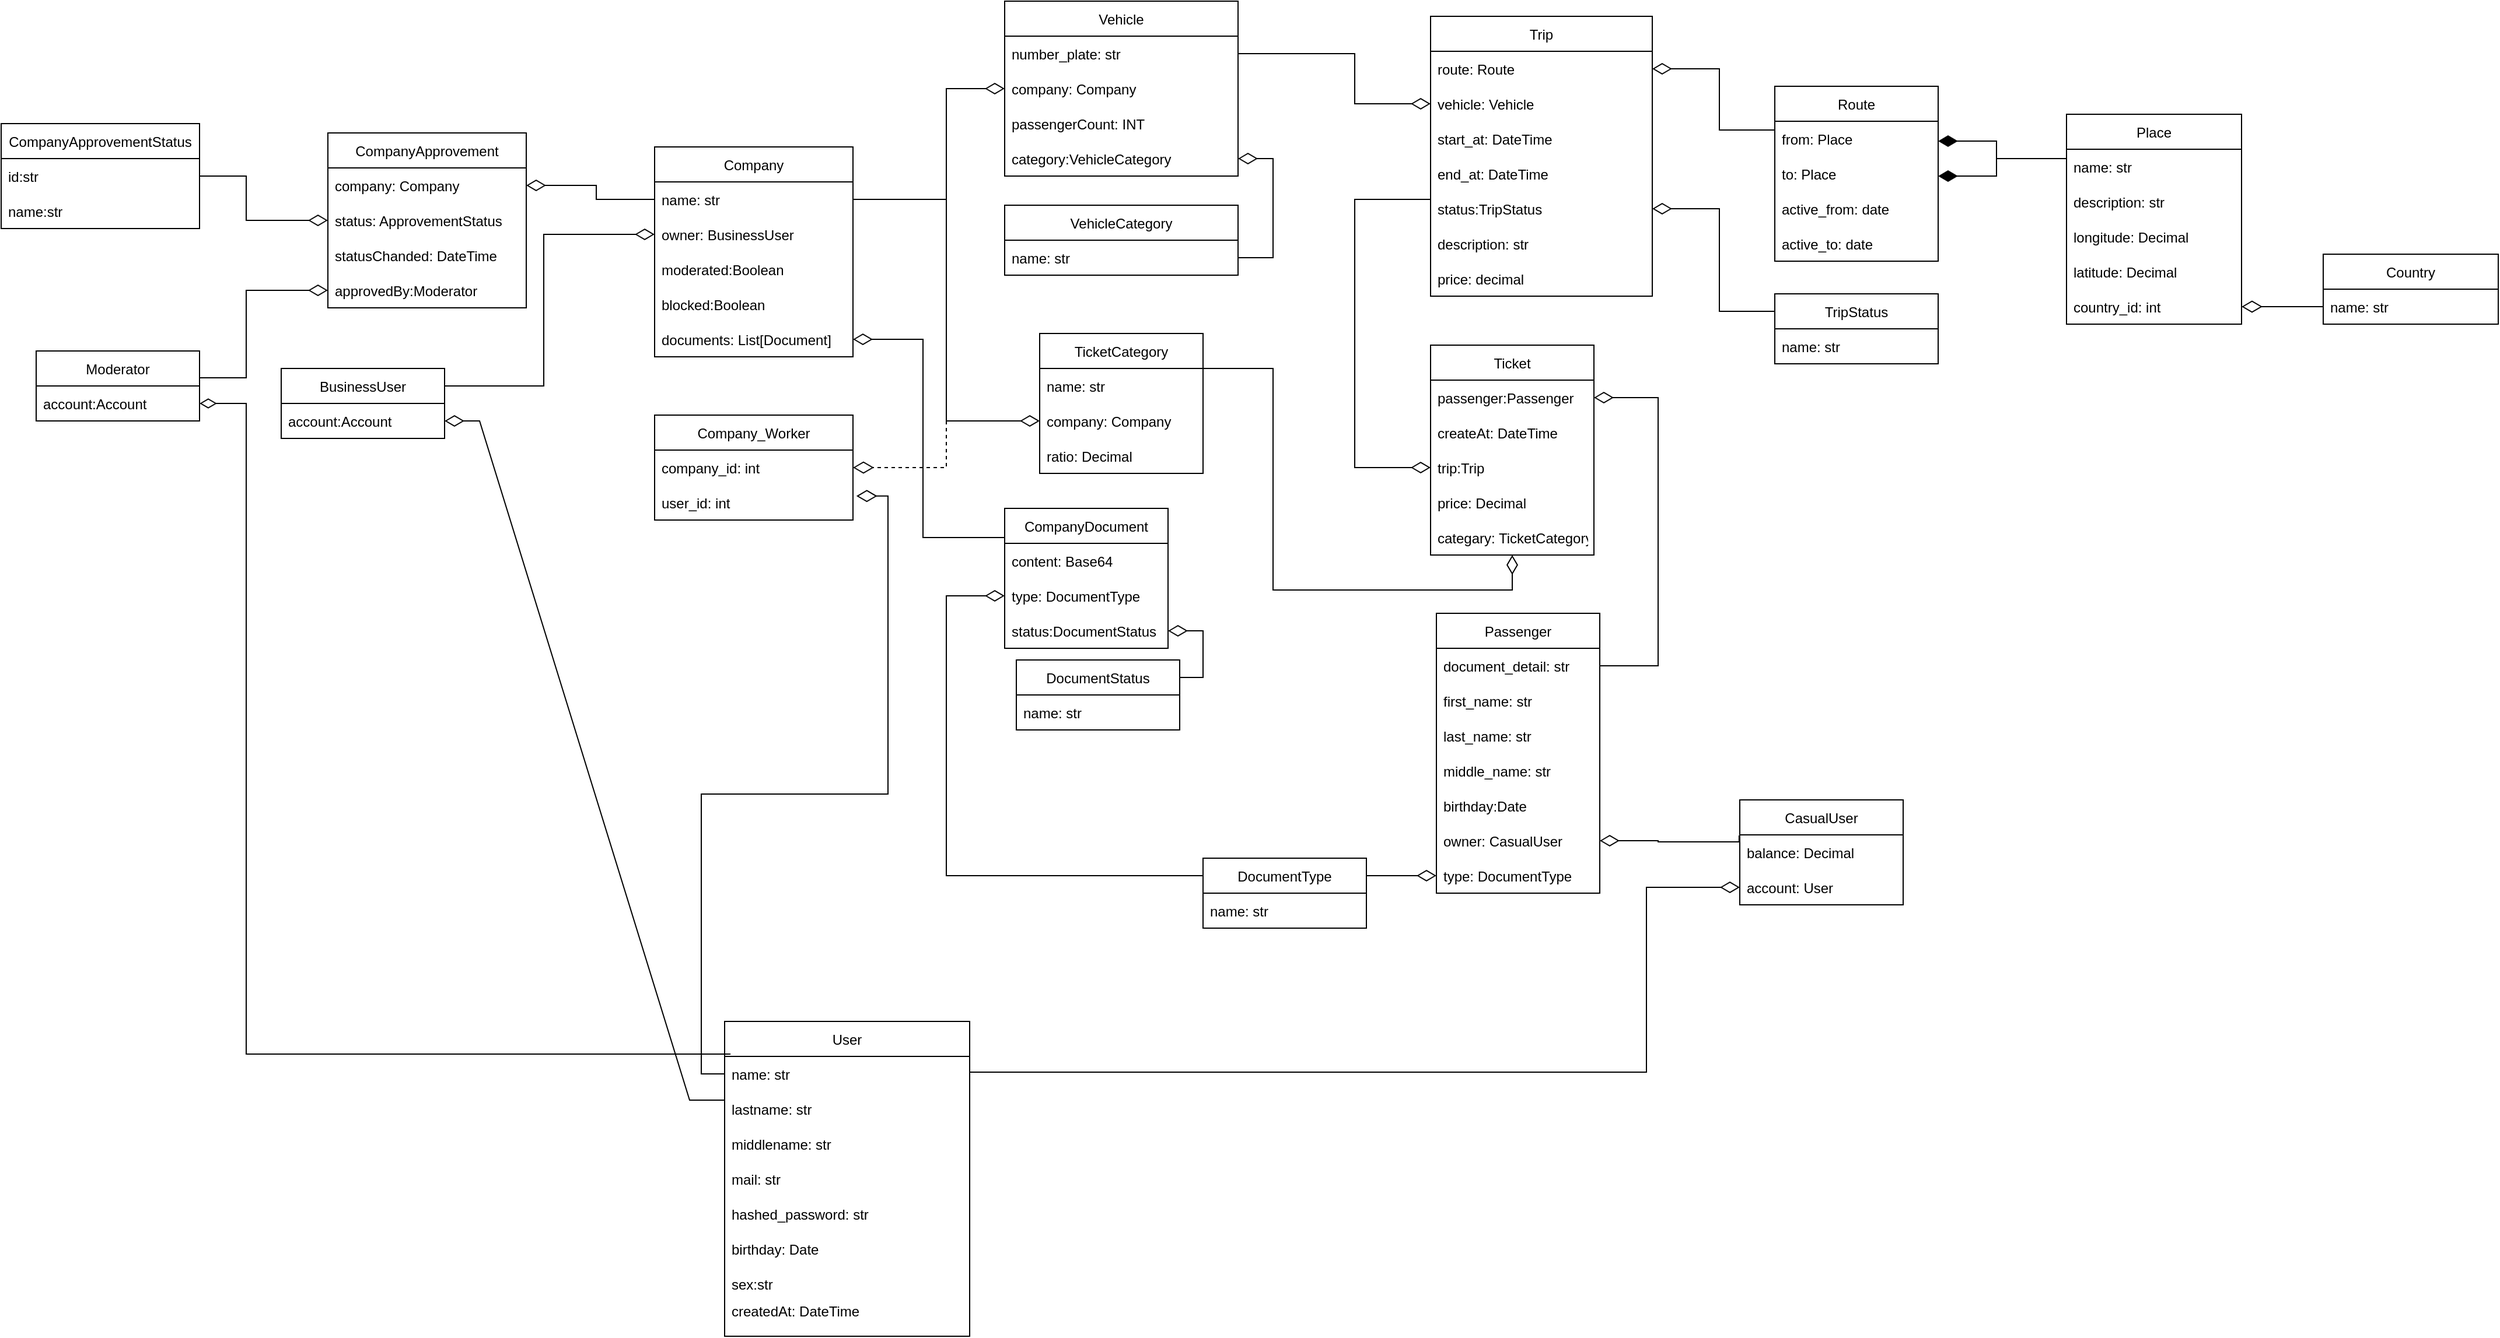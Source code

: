 <mxfile version="17.1.3" type="github">
  <diagram id="ArGW7IDya43heI2d5whR" name="Page-1">
    <mxGraphModel dx="2174" dy="723" grid="1" gridSize="10" guides="1" tooltips="1" connect="1" arrows="1" fold="1" page="1" pageScale="1" pageWidth="850" pageHeight="1100" math="0" shadow="0">
      <root>
        <mxCell id="0" />
        <mxCell id="1" parent="0" />
        <mxCell id="jDXTL4kX9GD-vCOHamEt-2" value="BusinessUser" style="swimlane;fontStyle=0;childLayout=stackLayout;horizontal=1;startSize=30;horizontalStack=0;resizeParent=1;resizeParentMax=0;resizeLast=0;collapsible=1;marginBottom=0;" parent="1" vertex="1">
          <mxGeometry x="-210" y="370" width="140" height="60" as="geometry" />
        </mxCell>
        <mxCell id="jDXTL4kX9GD-vCOHamEt-3" value="account:Account" style="text;strokeColor=none;fillColor=none;align=left;verticalAlign=middle;spacingLeft=4;spacingRight=4;overflow=hidden;points=[[0,0.5],[1,0.5]];portConstraint=eastwest;rotatable=0;" parent="jDXTL4kX9GD-vCOHamEt-2" vertex="1">
          <mxGeometry y="30" width="140" height="30" as="geometry" />
        </mxCell>
        <mxCell id="jDXTL4kX9GD-vCOHamEt-6" value="Vehicle" style="swimlane;fontStyle=0;childLayout=stackLayout;horizontal=1;startSize=30;horizontalStack=0;resizeParent=1;resizeParentMax=0;resizeLast=0;collapsible=1;marginBottom=0;" parent="1" vertex="1">
          <mxGeometry x="410" y="55" width="200" height="150" as="geometry" />
        </mxCell>
        <mxCell id="jDXTL4kX9GD-vCOHamEt-7" value="number_plate: str" style="text;strokeColor=none;fillColor=none;align=left;verticalAlign=middle;spacingLeft=4;spacingRight=4;overflow=hidden;points=[[0,0.5],[1,0.5]];portConstraint=eastwest;rotatable=0;" parent="jDXTL4kX9GD-vCOHamEt-6" vertex="1">
          <mxGeometry y="30" width="200" height="30" as="geometry" />
        </mxCell>
        <mxCell id="jDXTL4kX9GD-vCOHamEt-8" value="company: Company" style="text;strokeColor=none;fillColor=none;align=left;verticalAlign=middle;spacingLeft=4;spacingRight=4;overflow=hidden;points=[[0,0.5],[1,0.5]];portConstraint=eastwest;rotatable=0;" parent="jDXTL4kX9GD-vCOHamEt-6" vertex="1">
          <mxGeometry y="60" width="200" height="30" as="geometry" />
        </mxCell>
        <mxCell id="jDXTL4kX9GD-vCOHamEt-46" value="passengerCount: INT" style="text;strokeColor=none;fillColor=none;align=left;verticalAlign=middle;spacingLeft=4;spacingRight=4;overflow=hidden;points=[[0,0.5],[1,0.5]];portConstraint=eastwest;rotatable=0;" parent="jDXTL4kX9GD-vCOHamEt-6" vertex="1">
          <mxGeometry y="90" width="200" height="30" as="geometry" />
        </mxCell>
        <mxCell id="jDXTL4kX9GD-vCOHamEt-43" value="category:VehicleCategory" style="text;strokeColor=none;fillColor=none;align=left;verticalAlign=middle;spacingLeft=4;spacingRight=4;overflow=hidden;points=[[0,0.5],[1,0.5]];portConstraint=eastwest;rotatable=0;" parent="jDXTL4kX9GD-vCOHamEt-6" vertex="1">
          <mxGeometry y="120" width="200" height="30" as="geometry" />
        </mxCell>
        <mxCell id="jDXTL4kX9GD-vCOHamEt-14" style="rounded=0;orthogonalLoop=1;jettySize=auto;html=1;elbow=vertical;edgeStyle=orthogonalEdgeStyle;exitX=0;exitY=0.5;exitDx=0;exitDy=0;endArrow=none;endFill=0;entryX=1;entryY=0.25;entryDx=0;entryDy=0;strokeWidth=1;endSize=11;startArrow=diamondThin;startFill=0;startSize=14;" parent="1" source="jDXTL4kX9GD-vCOHamEt-12" target="jDXTL4kX9GD-vCOHamEt-2" edge="1">
          <mxGeometry relative="1" as="geometry">
            <mxPoint x="10" y="450" as="targetPoint" />
          </mxGeometry>
        </mxCell>
        <mxCell id="jDXTL4kX9GD-vCOHamEt-10" value="Company" style="swimlane;fontStyle=0;childLayout=stackLayout;horizontal=1;startSize=30;horizontalStack=0;resizeParent=1;resizeParentMax=0;resizeLast=0;collapsible=1;marginBottom=0;" parent="1" vertex="1">
          <mxGeometry x="110" y="180" width="170" height="180" as="geometry" />
        </mxCell>
        <mxCell id="jDXTL4kX9GD-vCOHamEt-11" value="name: str" style="text;strokeColor=none;fillColor=none;align=left;verticalAlign=middle;spacingLeft=4;spacingRight=4;overflow=hidden;points=[[0,0.5],[1,0.5]];portConstraint=eastwest;rotatable=0;" parent="jDXTL4kX9GD-vCOHamEt-10" vertex="1">
          <mxGeometry y="30" width="170" height="30" as="geometry" />
        </mxCell>
        <mxCell id="jDXTL4kX9GD-vCOHamEt-12" value="owner: BusinessUser" style="text;strokeColor=none;fillColor=none;align=left;verticalAlign=middle;spacingLeft=4;spacingRight=4;overflow=hidden;points=[[0,0.5],[1,0.5]];portConstraint=eastwest;rotatable=0;" parent="jDXTL4kX9GD-vCOHamEt-10" vertex="1">
          <mxGeometry y="60" width="170" height="30" as="geometry" />
        </mxCell>
        <mxCell id="jDXTL4kX9GD-vCOHamEt-28" value="moderated:Boolean" style="text;strokeColor=none;fillColor=none;align=left;verticalAlign=middle;spacingLeft=4;spacingRight=4;overflow=hidden;points=[[0,0.5],[1,0.5]];portConstraint=eastwest;rotatable=0;" parent="jDXTL4kX9GD-vCOHamEt-10" vertex="1">
          <mxGeometry y="90" width="170" height="30" as="geometry" />
        </mxCell>
        <mxCell id="jDXTL4kX9GD-vCOHamEt-85" value="blocked:Boolean" style="text;strokeColor=none;fillColor=none;align=left;verticalAlign=middle;spacingLeft=4;spacingRight=4;overflow=hidden;points=[[0,0.5],[1,0.5]];portConstraint=eastwest;rotatable=0;" parent="jDXTL4kX9GD-vCOHamEt-10" vertex="1">
          <mxGeometry y="120" width="170" height="30" as="geometry" />
        </mxCell>
        <mxCell id="jDXTL4kX9GD-vCOHamEt-126" value="documents: List[Document]" style="text;strokeColor=none;fillColor=none;align=left;verticalAlign=middle;spacingLeft=4;spacingRight=4;overflow=hidden;points=[[0,0.5],[1,0.5]];portConstraint=eastwest;rotatable=0;" parent="jDXTL4kX9GD-vCOHamEt-10" vertex="1">
          <mxGeometry y="150" width="170" height="30" as="geometry" />
        </mxCell>
        <mxCell id="jDXTL4kX9GD-vCOHamEt-15" style="edgeStyle=orthogonalEdgeStyle;rounded=0;orthogonalLoop=1;jettySize=auto;html=1;elbow=vertical;entryX=1;entryY=0.5;entryDx=0;entryDy=0;endArrow=none;endFill=0;strokeWidth=1;endSize=11;startArrow=diamondThin;startFill=0;startSize=14;" parent="1" source="jDXTL4kX9GD-vCOHamEt-8" target="jDXTL4kX9GD-vCOHamEt-11" edge="1">
          <mxGeometry relative="1" as="geometry">
            <Array as="points">
              <mxPoint x="360" y="130" />
              <mxPoint x="360" y="225" />
            </Array>
          </mxGeometry>
        </mxCell>
        <mxCell id="jDXTL4kX9GD-vCOHamEt-29" value="Moderator" style="swimlane;fontStyle=0;childLayout=stackLayout;horizontal=1;startSize=30;horizontalStack=0;resizeParent=1;resizeParentMax=0;resizeLast=0;collapsible=1;marginBottom=0;" parent="1" vertex="1">
          <mxGeometry x="-420" y="355" width="140" height="60" as="geometry" />
        </mxCell>
        <mxCell id="jDXTL4kX9GD-vCOHamEt-30" value="account:Account" style="text;strokeColor=none;fillColor=none;align=left;verticalAlign=middle;spacingLeft=4;spacingRight=4;overflow=hidden;points=[[0,0.5],[1,0.5]];portConstraint=eastwest;rotatable=0;" parent="jDXTL4kX9GD-vCOHamEt-29" vertex="1">
          <mxGeometry y="30" width="140" height="30" as="geometry" />
        </mxCell>
        <mxCell id="jDXTL4kX9GD-vCOHamEt-34" value="CompanyApprovement" style="swimlane;fontStyle=0;childLayout=stackLayout;horizontal=1;startSize=30;horizontalStack=0;resizeParent=1;resizeParentMax=0;resizeLast=0;collapsible=1;marginBottom=0;" parent="1" vertex="1">
          <mxGeometry x="-170" y="168" width="170" height="150" as="geometry" />
        </mxCell>
        <mxCell id="jDXTL4kX9GD-vCOHamEt-35" value="company: Company" style="text;strokeColor=none;fillColor=none;align=left;verticalAlign=middle;spacingLeft=4;spacingRight=4;overflow=hidden;points=[[0,0.5],[1,0.5]];portConstraint=eastwest;rotatable=0;" parent="jDXTL4kX9GD-vCOHamEt-34" vertex="1">
          <mxGeometry y="30" width="170" height="30" as="geometry" />
        </mxCell>
        <mxCell id="jDXTL4kX9GD-vCOHamEt-36" value="status: ApprovementStatus" style="text;strokeColor=none;fillColor=none;align=left;verticalAlign=middle;spacingLeft=4;spacingRight=4;overflow=hidden;points=[[0,0.5],[1,0.5]];portConstraint=eastwest;rotatable=0;" parent="jDXTL4kX9GD-vCOHamEt-34" vertex="1">
          <mxGeometry y="60" width="170" height="30" as="geometry" />
        </mxCell>
        <mxCell id="jDXTL4kX9GD-vCOHamEt-56" value="statusChanded: DateTime" style="text;strokeColor=none;fillColor=none;align=left;verticalAlign=middle;spacingLeft=4;spacingRight=4;overflow=hidden;points=[[0,0.5],[1,0.5]];portConstraint=eastwest;rotatable=0;" parent="jDXTL4kX9GD-vCOHamEt-34" vertex="1">
          <mxGeometry y="90" width="170" height="30" as="geometry" />
        </mxCell>
        <mxCell id="jDXTL4kX9GD-vCOHamEt-55" value="approvedBy:Moderator" style="text;strokeColor=none;fillColor=none;align=left;verticalAlign=middle;spacingLeft=4;spacingRight=4;overflow=hidden;points=[[0,0.5],[1,0.5]];portConstraint=eastwest;rotatable=0;" parent="jDXTL4kX9GD-vCOHamEt-34" vertex="1">
          <mxGeometry y="120" width="170" height="30" as="geometry" />
        </mxCell>
        <mxCell id="jDXTL4kX9GD-vCOHamEt-38" value="VehicleCategory" style="swimlane;fontStyle=0;childLayout=stackLayout;horizontal=1;startSize=30;horizontalStack=0;resizeParent=1;resizeParentMax=0;resizeLast=0;collapsible=1;marginBottom=0;" parent="1" vertex="1">
          <mxGeometry x="410" y="230" width="200" height="60" as="geometry" />
        </mxCell>
        <mxCell id="jDXTL4kX9GD-vCOHamEt-39" value="name: str" style="text;strokeColor=none;fillColor=none;align=left;verticalAlign=middle;spacingLeft=4;spacingRight=4;overflow=hidden;points=[[0,0.5],[1,0.5]];portConstraint=eastwest;rotatable=0;" parent="jDXTL4kX9GD-vCOHamEt-38" vertex="1">
          <mxGeometry y="30" width="200" height="30" as="geometry" />
        </mxCell>
        <mxCell id="jDXTL4kX9GD-vCOHamEt-44" style="edgeStyle=entityRelationEdgeStyle;rounded=0;orthogonalLoop=1;jettySize=auto;html=1;elbow=vertical;entryX=1;entryY=0.5;entryDx=0;entryDy=0;endArrow=none;endFill=0;strokeWidth=1;endSize=11;startArrow=diamondThin;startFill=0;startSize=14;" parent="1" source="jDXTL4kX9GD-vCOHamEt-43" target="jDXTL4kX9GD-vCOHamEt-39" edge="1">
          <mxGeometry relative="1" as="geometry" />
        </mxCell>
        <mxCell id="jDXTL4kX9GD-vCOHamEt-47" style="edgeStyle=orthogonalEdgeStyle;rounded=0;orthogonalLoop=1;jettySize=auto;html=1;entryX=0;entryY=0.25;entryDx=0;entryDy=0;elbow=vertical;endArrow=none;endFill=0;strokeWidth=1;endSize=11;startArrow=diamondThin;startFill=0;startSize=14;" parent="1" source="jDXTL4kX9GD-vCOHamEt-35" target="jDXTL4kX9GD-vCOHamEt-10" edge="1">
          <mxGeometry relative="1" as="geometry" />
        </mxCell>
        <mxCell id="jDXTL4kX9GD-vCOHamEt-48" value="CompanyApprovementStatus" style="swimlane;fontStyle=0;childLayout=stackLayout;horizontal=1;startSize=30;horizontalStack=0;resizeParent=1;resizeParentMax=0;resizeLast=0;collapsible=1;marginBottom=0;" parent="1" vertex="1">
          <mxGeometry x="-450" y="160" width="170" height="90" as="geometry" />
        </mxCell>
        <mxCell id="Ciz52iVOTJIjRRQWWWbt-1" value="id:str" style="text;strokeColor=none;fillColor=none;align=left;verticalAlign=middle;spacingLeft=4;spacingRight=4;overflow=hidden;points=[[0,0.5],[1,0.5]];portConstraint=eastwest;rotatable=0;" parent="jDXTL4kX9GD-vCOHamEt-48" vertex="1">
          <mxGeometry y="30" width="170" height="30" as="geometry" />
        </mxCell>
        <mxCell id="jDXTL4kX9GD-vCOHamEt-49" value="name:str" style="text;strokeColor=none;fillColor=none;align=left;verticalAlign=middle;spacingLeft=4;spacingRight=4;overflow=hidden;points=[[0,0.5],[1,0.5]];portConstraint=eastwest;rotatable=0;" parent="jDXTL4kX9GD-vCOHamEt-48" vertex="1">
          <mxGeometry y="60" width="170" height="30" as="geometry" />
        </mxCell>
        <mxCell id="jDXTL4kX9GD-vCOHamEt-52" style="edgeStyle=orthogonalEdgeStyle;rounded=0;orthogonalLoop=1;jettySize=auto;html=1;entryX=1;entryY=0.5;entryDx=0;entryDy=0;elbow=vertical;endArrow=none;endFill=0;startArrow=diamondThin;startFill=0;endSize=11;startSize=14;" parent="1" source="jDXTL4kX9GD-vCOHamEt-36" target="jDXTL4kX9GD-vCOHamEt-49" edge="1">
          <mxGeometry relative="1" as="geometry">
            <Array as="points">
              <mxPoint x="-240" y="243" />
              <mxPoint x="-240" y="205" />
            </Array>
          </mxGeometry>
        </mxCell>
        <mxCell id="jDXTL4kX9GD-vCOHamEt-57" style="edgeStyle=orthogonalEdgeStyle;rounded=0;orthogonalLoop=1;jettySize=auto;html=1;entryX=1;entryY=0.25;entryDx=0;entryDy=0;elbow=vertical;endArrow=none;endFill=0;startArrow=diamondThin;startFill=0;endSize=11;startSize=14;" parent="1" source="jDXTL4kX9GD-vCOHamEt-55" target="jDXTL4kX9GD-vCOHamEt-29" edge="1">
          <mxGeometry relative="1" as="geometry">
            <Array as="points">
              <mxPoint x="-240" y="303" />
              <mxPoint x="-240" y="378" />
            </Array>
          </mxGeometry>
        </mxCell>
        <mxCell id="jDXTL4kX9GD-vCOHamEt-58" value="Place" style="swimlane;fontStyle=0;childLayout=stackLayout;horizontal=1;startSize=30;horizontalStack=0;resizeParent=1;resizeParentMax=0;resizeLast=0;collapsible=1;marginBottom=0;" parent="1" vertex="1">
          <mxGeometry x="1320" y="152" width="150" height="180" as="geometry" />
        </mxCell>
        <mxCell id="jDXTL4kX9GD-vCOHamEt-59" value="name: str" style="text;strokeColor=none;fillColor=none;align=left;verticalAlign=middle;spacingLeft=4;spacingRight=4;overflow=hidden;points=[[0,0.5],[1,0.5]];portConstraint=eastwest;rotatable=0;" parent="jDXTL4kX9GD-vCOHamEt-58" vertex="1">
          <mxGeometry y="30" width="150" height="30" as="geometry" />
        </mxCell>
        <mxCell id="jDXTL4kX9GD-vCOHamEt-61" value="description: str" style="text;strokeColor=none;fillColor=none;align=left;verticalAlign=middle;spacingLeft=4;spacingRight=4;overflow=hidden;points=[[0,0.5],[1,0.5]];portConstraint=eastwest;rotatable=0;" parent="jDXTL4kX9GD-vCOHamEt-58" vertex="1">
          <mxGeometry y="60" width="150" height="30" as="geometry" />
        </mxCell>
        <mxCell id="jDXTL4kX9GD-vCOHamEt-60" value="longitude: Decimal" style="text;strokeColor=none;fillColor=none;align=left;verticalAlign=middle;spacingLeft=4;spacingRight=4;overflow=hidden;points=[[0,0.5],[1,0.5]];portConstraint=eastwest;rotatable=0;" parent="jDXTL4kX9GD-vCOHamEt-58" vertex="1">
          <mxGeometry y="90" width="150" height="30" as="geometry" />
        </mxCell>
        <mxCell id="atfgpZ-5ebNzYxhqKIcK-3" value="latitude: Decimal" style="text;strokeColor=none;fillColor=none;align=left;verticalAlign=middle;spacingLeft=4;spacingRight=4;overflow=hidden;points=[[0,0.5],[1,0.5]];portConstraint=eastwest;rotatable=0;" parent="jDXTL4kX9GD-vCOHamEt-58" vertex="1">
          <mxGeometry y="120" width="150" height="30" as="geometry" />
        </mxCell>
        <mxCell id="jDXTL4kX9GD-vCOHamEt-86" value="country_id: int" style="text;strokeColor=none;fillColor=none;align=left;verticalAlign=middle;spacingLeft=4;spacingRight=4;overflow=hidden;points=[[0,0.5],[1,0.5]];portConstraint=eastwest;rotatable=0;" parent="jDXTL4kX9GD-vCOHamEt-58" vertex="1">
          <mxGeometry y="150" width="150" height="30" as="geometry" />
        </mxCell>
        <mxCell id="jDXTL4kX9GD-vCOHamEt-62" value="Route" style="swimlane;fontStyle=0;childLayout=stackLayout;horizontal=1;startSize=30;horizontalStack=0;resizeParent=1;resizeParentMax=0;resizeLast=0;collapsible=1;marginBottom=0;" parent="1" vertex="1">
          <mxGeometry x="1070" y="128" width="140" height="150" as="geometry" />
        </mxCell>
        <mxCell id="jDXTL4kX9GD-vCOHamEt-63" value="from: Place" style="text;strokeColor=none;fillColor=none;align=left;verticalAlign=middle;spacingLeft=4;spacingRight=4;overflow=hidden;points=[[0,0.5],[1,0.5]];portConstraint=eastwest;rotatable=0;" parent="jDXTL4kX9GD-vCOHamEt-62" vertex="1">
          <mxGeometry y="30" width="140" height="30" as="geometry" />
        </mxCell>
        <mxCell id="mh8mkMSBT4OB_jZMb-LL-1" value="to: Place" style="text;strokeColor=none;fillColor=none;align=left;verticalAlign=middle;spacingLeft=4;spacingRight=4;overflow=hidden;points=[[0,0.5],[1,0.5]];portConstraint=eastwest;rotatable=0;" parent="jDXTL4kX9GD-vCOHamEt-62" vertex="1">
          <mxGeometry y="60" width="140" height="30" as="geometry" />
        </mxCell>
        <mxCell id="mh8mkMSBT4OB_jZMb-LL-2" value="active_from: date" style="text;strokeColor=none;fillColor=none;align=left;verticalAlign=middle;spacingLeft=4;spacingRight=4;overflow=hidden;points=[[0,0.5],[1,0.5]];portConstraint=eastwest;rotatable=0;" parent="jDXTL4kX9GD-vCOHamEt-62" vertex="1">
          <mxGeometry y="90" width="140" height="30" as="geometry" />
        </mxCell>
        <mxCell id="jDXTL4kX9GD-vCOHamEt-64" value="active_to: date " style="text;strokeColor=none;fillColor=none;align=left;verticalAlign=middle;spacingLeft=4;spacingRight=4;overflow=hidden;points=[[0,0.5],[1,0.5]];portConstraint=eastwest;rotatable=0;" parent="jDXTL4kX9GD-vCOHamEt-62" vertex="1">
          <mxGeometry y="120" width="140" height="30" as="geometry" />
        </mxCell>
        <mxCell id="jDXTL4kX9GD-vCOHamEt-66" style="edgeStyle=orthogonalEdgeStyle;rounded=0;orthogonalLoop=1;jettySize=auto;html=1;entryX=0;entryY=0.25;entryDx=0;entryDy=0;elbow=vertical;endArrow=none;endFill=0;startArrow=diamondThin;startFill=1;endSize=11;startSize=14;" parent="1" source="jDXTL4kX9GD-vCOHamEt-63" target="jDXTL4kX9GD-vCOHamEt-58" edge="1">
          <mxGeometry relative="1" as="geometry">
            <Array as="points">
              <mxPoint x="1260" y="175" />
              <mxPoint x="1260" y="190" />
              <mxPoint x="1320" y="190" />
            </Array>
          </mxGeometry>
        </mxCell>
        <mxCell id="jDXTL4kX9GD-vCOHamEt-67" style="edgeStyle=orthogonalEdgeStyle;rounded=0;orthogonalLoop=1;jettySize=auto;html=1;elbow=vertical;entryX=0;entryY=0.25;entryDx=0;entryDy=0;endArrow=none;endFill=0;startArrow=diamondThin;startFill=1;endSize=11;startSize=14;" parent="1" target="jDXTL4kX9GD-vCOHamEt-58" edge="1">
          <mxGeometry relative="1" as="geometry">
            <mxPoint x="1000" y="360" as="targetPoint" />
            <Array as="points">
              <mxPoint x="1260" y="205" />
              <mxPoint x="1260" y="190" />
              <mxPoint x="1320" y="190" />
            </Array>
            <mxPoint x="1210" y="205" as="sourcePoint" />
          </mxGeometry>
        </mxCell>
        <mxCell id="jDXTL4kX9GD-vCOHamEt-68" value="Trip" style="swimlane;fontStyle=0;childLayout=stackLayout;horizontal=1;startSize=30;horizontalStack=0;resizeParent=1;resizeParentMax=0;resizeLast=0;collapsible=1;marginBottom=0;" parent="1" vertex="1">
          <mxGeometry x="775" y="68" width="190" height="240" as="geometry" />
        </mxCell>
        <mxCell id="jDXTL4kX9GD-vCOHamEt-69" value="route: Route" style="text;strokeColor=none;fillColor=none;align=left;verticalAlign=middle;spacingLeft=4;spacingRight=4;overflow=hidden;points=[[0,0.5],[1,0.5]];portConstraint=eastwest;rotatable=0;" parent="jDXTL4kX9GD-vCOHamEt-68" vertex="1">
          <mxGeometry y="30" width="190" height="30" as="geometry" />
        </mxCell>
        <mxCell id="jDXTL4kX9GD-vCOHamEt-70" value="vehicle: Vehicle" style="text;strokeColor=none;fillColor=none;align=left;verticalAlign=middle;spacingLeft=4;spacingRight=4;overflow=hidden;points=[[0,0.5],[1,0.5]];portConstraint=eastwest;rotatable=0;" parent="jDXTL4kX9GD-vCOHamEt-68" vertex="1">
          <mxGeometry y="60" width="190" height="30" as="geometry" />
        </mxCell>
        <mxCell id="jDXTL4kX9GD-vCOHamEt-71" value="start_at: DateTime" style="text;strokeColor=none;fillColor=none;align=left;verticalAlign=middle;spacingLeft=4;spacingRight=4;overflow=hidden;points=[[0,0.5],[1,0.5]];portConstraint=eastwest;rotatable=0;" parent="jDXTL4kX9GD-vCOHamEt-68" vertex="1">
          <mxGeometry y="90" width="190" height="30" as="geometry" />
        </mxCell>
        <mxCell id="jDXTL4kX9GD-vCOHamEt-72" value="end_at: DateTime" style="text;strokeColor=none;fillColor=none;align=left;verticalAlign=middle;spacingLeft=4;spacingRight=4;overflow=hidden;points=[[0,0.5],[1,0.5]];portConstraint=eastwest;rotatable=0;" parent="jDXTL4kX9GD-vCOHamEt-68" vertex="1">
          <mxGeometry y="120" width="190" height="30" as="geometry" />
        </mxCell>
        <mxCell id="jDXTL4kX9GD-vCOHamEt-87" value="status:TripStatus" style="text;strokeColor=none;fillColor=none;align=left;verticalAlign=middle;spacingLeft=4;spacingRight=4;overflow=hidden;points=[[0,0.5],[1,0.5]];portConstraint=eastwest;rotatable=0;" parent="jDXTL4kX9GD-vCOHamEt-68" vertex="1">
          <mxGeometry y="150" width="190" height="30" as="geometry" />
        </mxCell>
        <mxCell id="jDXTL4kX9GD-vCOHamEt-75" value="description: str" style="text;strokeColor=none;fillColor=none;align=left;verticalAlign=middle;spacingLeft=4;spacingRight=4;overflow=hidden;points=[[0,0.5],[1,0.5]];portConstraint=eastwest;rotatable=0;" parent="jDXTL4kX9GD-vCOHamEt-68" vertex="1">
          <mxGeometry y="180" width="190" height="30" as="geometry" />
        </mxCell>
        <mxCell id="O_hNF8xCDWskkpV3vF0c-1" value="price: decimal" style="text;strokeColor=none;fillColor=none;align=left;verticalAlign=middle;spacingLeft=4;spacingRight=4;overflow=hidden;points=[[0,0.5],[1,0.5]];portConstraint=eastwest;rotatable=0;" vertex="1" parent="jDXTL4kX9GD-vCOHamEt-68">
          <mxGeometry y="210" width="190" height="30" as="geometry" />
        </mxCell>
        <mxCell id="jDXTL4kX9GD-vCOHamEt-73" style="edgeStyle=orthogonalEdgeStyle;rounded=0;orthogonalLoop=1;jettySize=auto;html=1;entryX=0;entryY=0.25;entryDx=0;entryDy=0;elbow=vertical;endArrow=none;endFill=0;startArrow=diamondThin;startFill=0;endSize=11;startSize=14;" parent="1" source="jDXTL4kX9GD-vCOHamEt-69" target="jDXTL4kX9GD-vCOHamEt-62" edge="1">
          <mxGeometry relative="1" as="geometry" />
        </mxCell>
        <mxCell id="jDXTL4kX9GD-vCOHamEt-74" style="edgeStyle=orthogonalEdgeStyle;rounded=0;orthogonalLoop=1;jettySize=auto;html=1;entryX=1;entryY=0.5;entryDx=0;entryDy=0;elbow=vertical;endArrow=none;endFill=0;strokeWidth=1;endSize=11;startArrow=diamondThin;startFill=0;startSize=14;" parent="1" source="jDXTL4kX9GD-vCOHamEt-70" target="jDXTL4kX9GD-vCOHamEt-7" edge="1">
          <mxGeometry relative="1" as="geometry">
            <Array as="points">
              <mxPoint x="710" y="143" />
              <mxPoint x="710" y="100" />
            </Array>
          </mxGeometry>
        </mxCell>
        <mxCell id="jDXTL4kX9GD-vCOHamEt-76" value="CasualUser" style="swimlane;fontStyle=0;childLayout=stackLayout;horizontal=1;startSize=30;horizontalStack=0;resizeParent=1;resizeParentMax=0;resizeLast=0;collapsible=1;marginBottom=0;" parent="1" vertex="1">
          <mxGeometry x="1040" y="740" width="140" height="90" as="geometry" />
        </mxCell>
        <mxCell id="jDXTL4kX9GD-vCOHamEt-134" value="balance: Decimal" style="text;strokeColor=none;fillColor=none;align=left;verticalAlign=middle;spacingLeft=4;spacingRight=4;overflow=hidden;points=[[0,0.5],[1,0.5]];portConstraint=eastwest;rotatable=0;" parent="jDXTL4kX9GD-vCOHamEt-76" vertex="1">
          <mxGeometry y="30" width="140" height="30" as="geometry" />
        </mxCell>
        <mxCell id="u1v4r5TJMtI3zMluvvGJ-2" value="account: User" style="text;strokeColor=none;fillColor=none;align=left;verticalAlign=middle;spacingLeft=4;spacingRight=4;overflow=hidden;points=[[0,0.5],[1,0.5]];portConstraint=eastwest;rotatable=0;" parent="jDXTL4kX9GD-vCOHamEt-76" vertex="1">
          <mxGeometry y="60" width="140" height="30" as="geometry" />
        </mxCell>
        <mxCell id="jDXTL4kX9GD-vCOHamEt-88" value="TripStatus" style="swimlane;fontStyle=0;childLayout=stackLayout;horizontal=1;startSize=30;horizontalStack=0;resizeParent=1;resizeParentMax=0;resizeLast=0;collapsible=1;marginBottom=0;" parent="1" vertex="1">
          <mxGeometry x="1070" y="306" width="140" height="60" as="geometry" />
        </mxCell>
        <mxCell id="jDXTL4kX9GD-vCOHamEt-89" value="name: str" style="text;strokeColor=none;fillColor=none;align=left;verticalAlign=middle;spacingLeft=4;spacingRight=4;overflow=hidden;points=[[0,0.5],[1,0.5]];portConstraint=eastwest;rotatable=0;" parent="jDXTL4kX9GD-vCOHamEt-88" vertex="1">
          <mxGeometry y="30" width="140" height="30" as="geometry" />
        </mxCell>
        <mxCell id="jDXTL4kX9GD-vCOHamEt-92" style="edgeStyle=orthogonalEdgeStyle;rounded=0;orthogonalLoop=1;jettySize=auto;html=1;entryX=0;entryY=0.25;entryDx=0;entryDy=0;elbow=vertical;endArrow=none;endFill=0;startArrow=diamondThin;startFill=0;endSize=11;startSize=14;" parent="1" source="jDXTL4kX9GD-vCOHamEt-87" target="jDXTL4kX9GD-vCOHamEt-88" edge="1">
          <mxGeometry relative="1" as="geometry" />
        </mxCell>
        <mxCell id="jDXTL4kX9GD-vCOHamEt-93" value="Ticket" style="swimlane;fontStyle=0;childLayout=stackLayout;horizontal=1;startSize=30;horizontalStack=0;resizeParent=1;resizeParentMax=0;resizeLast=0;collapsible=1;marginBottom=0;" parent="1" vertex="1">
          <mxGeometry x="775" y="350" width="140" height="180" as="geometry" />
        </mxCell>
        <mxCell id="jDXTL4kX9GD-vCOHamEt-135" value="passenger:Passenger" style="text;strokeColor=none;fillColor=none;align=left;verticalAlign=middle;spacingLeft=4;spacingRight=4;overflow=hidden;points=[[0,0.5],[1,0.5]];portConstraint=eastwest;rotatable=0;" parent="jDXTL4kX9GD-vCOHamEt-93" vertex="1">
          <mxGeometry y="30" width="140" height="30" as="geometry" />
        </mxCell>
        <mxCell id="jDXTL4kX9GD-vCOHamEt-95" value="createAt: DateTime" style="text;strokeColor=none;fillColor=none;align=left;verticalAlign=middle;spacingLeft=4;spacingRight=4;overflow=hidden;points=[[0,0.5],[1,0.5]];portConstraint=eastwest;rotatable=0;" parent="jDXTL4kX9GD-vCOHamEt-93" vertex="1">
          <mxGeometry y="60" width="140" height="30" as="geometry" />
        </mxCell>
        <mxCell id="jDXTL4kX9GD-vCOHamEt-105" value="trip:Trip" style="text;strokeColor=none;fillColor=none;align=left;verticalAlign=middle;spacingLeft=4;spacingRight=4;overflow=hidden;points=[[0,0.5],[1,0.5]];portConstraint=eastwest;rotatable=0;" parent="jDXTL4kX9GD-vCOHamEt-93" vertex="1">
          <mxGeometry y="90" width="140" height="30" as="geometry" />
        </mxCell>
        <mxCell id="jDXTL4kX9GD-vCOHamEt-96" value="price: Decimal" style="text;strokeColor=none;fillColor=none;align=left;verticalAlign=middle;spacingLeft=4;spacingRight=4;overflow=hidden;points=[[0,0.5],[1,0.5]];portConstraint=eastwest;rotatable=0;" parent="jDXTL4kX9GD-vCOHamEt-93" vertex="1">
          <mxGeometry y="120" width="140" height="30" as="geometry" />
        </mxCell>
        <mxCell id="jDXTL4kX9GD-vCOHamEt-97" value="categary: TicketCategory" style="text;strokeColor=none;fillColor=none;align=left;verticalAlign=middle;spacingLeft=4;spacingRight=4;overflow=hidden;points=[[0,0.5],[1,0.5]];portConstraint=eastwest;rotatable=0;" parent="jDXTL4kX9GD-vCOHamEt-93" vertex="1">
          <mxGeometry y="150" width="140" height="30" as="geometry" />
        </mxCell>
        <mxCell id="jDXTL4kX9GD-vCOHamEt-99" value="TicketCategory" style="swimlane;fontStyle=0;childLayout=stackLayout;horizontal=1;startSize=30;horizontalStack=0;resizeParent=1;resizeParentMax=0;resizeLast=0;collapsible=1;marginBottom=0;" parent="1" vertex="1">
          <mxGeometry x="440" y="340" width="140" height="120" as="geometry" />
        </mxCell>
        <mxCell id="jDXTL4kX9GD-vCOHamEt-100" value="name: str" style="text;strokeColor=none;fillColor=none;align=left;verticalAlign=middle;spacingLeft=4;spacingRight=4;overflow=hidden;points=[[0,0.5],[1,0.5]];portConstraint=eastwest;rotatable=0;" parent="jDXTL4kX9GD-vCOHamEt-99" vertex="1">
          <mxGeometry y="30" width="140" height="30" as="geometry" />
        </mxCell>
        <mxCell id="jDXTL4kX9GD-vCOHamEt-101" value="company: Company" style="text;strokeColor=none;fillColor=none;align=left;verticalAlign=middle;spacingLeft=4;spacingRight=4;overflow=hidden;points=[[0,0.5],[1,0.5]];portConstraint=eastwest;rotatable=0;" parent="jDXTL4kX9GD-vCOHamEt-99" vertex="1">
          <mxGeometry y="60" width="140" height="30" as="geometry" />
        </mxCell>
        <mxCell id="jDXTL4kX9GD-vCOHamEt-102" value="ratio: Decimal" style="text;strokeColor=none;fillColor=none;align=left;verticalAlign=middle;spacingLeft=4;spacingRight=4;overflow=hidden;points=[[0,0.5],[1,0.5]];portConstraint=eastwest;rotatable=0;" parent="jDXTL4kX9GD-vCOHamEt-99" vertex="1">
          <mxGeometry y="90" width="140" height="30" as="geometry" />
        </mxCell>
        <mxCell id="jDXTL4kX9GD-vCOHamEt-103" style="edgeStyle=orthogonalEdgeStyle;rounded=0;orthogonalLoop=1;jettySize=auto;html=1;entryX=1;entryY=0.5;entryDx=0;entryDy=0;elbow=vertical;endArrow=none;endFill=0;strokeWidth=1;endSize=11;startArrow=diamondThin;startFill=0;startSize=14;" parent="1" source="jDXTL4kX9GD-vCOHamEt-101" target="jDXTL4kX9GD-vCOHamEt-11" edge="1">
          <mxGeometry relative="1" as="geometry">
            <Array as="points">
              <mxPoint x="360" y="415" />
              <mxPoint x="360" y="225" />
            </Array>
          </mxGeometry>
        </mxCell>
        <mxCell id="jDXTL4kX9GD-vCOHamEt-104" style="edgeStyle=orthogonalEdgeStyle;rounded=0;orthogonalLoop=1;jettySize=auto;html=1;entryX=1;entryY=0.25;entryDx=0;entryDy=0;elbow=vertical;endArrow=none;endFill=0;startArrow=diamondThin;startFill=0;endSize=11;startSize=14;" parent="1" source="jDXTL4kX9GD-vCOHamEt-97" target="jDXTL4kX9GD-vCOHamEt-99" edge="1">
          <mxGeometry relative="1" as="geometry">
            <Array as="points">
              <mxPoint x="845" y="560" />
              <mxPoint x="640" y="560" />
              <mxPoint x="640" y="370" />
            </Array>
          </mxGeometry>
        </mxCell>
        <mxCell id="jDXTL4kX9GD-vCOHamEt-106" style="edgeStyle=orthogonalEdgeStyle;rounded=0;orthogonalLoop=1;jettySize=auto;html=1;endArrow=none;endFill=0;strokeWidth=1;endSize=11;startArrow=diamondThin;startFill=0;startSize=14;" parent="1" source="jDXTL4kX9GD-vCOHamEt-93" target="jDXTL4kX9GD-vCOHamEt-68" edge="1">
          <mxGeometry relative="1" as="geometry">
            <mxPoint x="740" y="280" as="targetPoint" />
            <Array as="points">
              <mxPoint x="710" y="455" />
              <mxPoint x="710" y="225" />
            </Array>
          </mxGeometry>
        </mxCell>
        <mxCell id="jDXTL4kX9GD-vCOHamEt-108" value="CompanyDocument" style="swimlane;fontStyle=0;childLayout=stackLayout;horizontal=1;startSize=30;horizontalStack=0;resizeParent=1;resizeParentMax=0;resizeLast=0;collapsible=1;marginBottom=0;" parent="1" vertex="1">
          <mxGeometry x="410" y="490" width="140" height="120" as="geometry" />
        </mxCell>
        <mxCell id="jDXTL4kX9GD-vCOHamEt-109" value="content: Base64" style="text;strokeColor=none;fillColor=none;align=left;verticalAlign=middle;spacingLeft=4;spacingRight=4;overflow=hidden;points=[[0,0.5],[1,0.5]];portConstraint=eastwest;rotatable=0;" parent="jDXTL4kX9GD-vCOHamEt-108" vertex="1">
          <mxGeometry y="30" width="140" height="30" as="geometry" />
        </mxCell>
        <mxCell id="jDXTL4kX9GD-vCOHamEt-110" value="type: DocumentType" style="text;strokeColor=none;fillColor=none;align=left;verticalAlign=middle;spacingLeft=4;spacingRight=4;overflow=hidden;points=[[0,0.5],[1,0.5]];portConstraint=eastwest;rotatable=0;" parent="jDXTL4kX9GD-vCOHamEt-108" vertex="1">
          <mxGeometry y="60" width="140" height="30" as="geometry" />
        </mxCell>
        <mxCell id="jDXTL4kX9GD-vCOHamEt-119" value="status:DocumentStatus" style="text;strokeColor=none;fillColor=none;align=left;verticalAlign=middle;spacingLeft=4;spacingRight=4;overflow=hidden;points=[[0,0.5],[1,0.5]];portConstraint=eastwest;rotatable=0;" parent="jDXTL4kX9GD-vCOHamEt-108" vertex="1">
          <mxGeometry y="90" width="140" height="30" as="geometry" />
        </mxCell>
        <mxCell id="jDXTL4kX9GD-vCOHamEt-113" value="DocumentType" style="swimlane;fontStyle=0;childLayout=stackLayout;horizontal=1;startSize=30;horizontalStack=0;resizeParent=1;resizeParentMax=0;resizeLast=0;collapsible=1;marginBottom=0;" parent="1" vertex="1">
          <mxGeometry x="580" y="790" width="140" height="60" as="geometry" />
        </mxCell>
        <mxCell id="jDXTL4kX9GD-vCOHamEt-114" value="name: str" style="text;strokeColor=none;fillColor=none;align=left;verticalAlign=middle;spacingLeft=4;spacingRight=4;overflow=hidden;points=[[0,0.5],[1,0.5]];portConstraint=eastwest;rotatable=0;" parent="jDXTL4kX9GD-vCOHamEt-113" vertex="1">
          <mxGeometry y="30" width="140" height="30" as="geometry" />
        </mxCell>
        <mxCell id="jDXTL4kX9GD-vCOHamEt-118" style="edgeStyle=orthogonalEdgeStyle;rounded=0;orthogonalLoop=1;jettySize=auto;html=1;endArrow=none;endFill=0;entryX=0;entryY=0.25;entryDx=0;entryDy=0;strokeWidth=1;endSize=11;startArrow=diamondThin;startFill=0;startSize=14;" parent="1" source="jDXTL4kX9GD-vCOHamEt-110" target="jDXTL4kX9GD-vCOHamEt-113" edge="1">
          <mxGeometry relative="1" as="geometry">
            <mxPoint x="560" y="820" as="targetPoint" />
            <Array as="points">
              <mxPoint x="360" y="565" />
              <mxPoint x="360" y="805" />
            </Array>
          </mxGeometry>
        </mxCell>
        <mxCell id="jDXTL4kX9GD-vCOHamEt-120" value="DocumentStatus" style="swimlane;fontStyle=0;childLayout=stackLayout;horizontal=1;startSize=30;horizontalStack=0;resizeParent=1;resizeParentMax=0;resizeLast=0;collapsible=1;marginBottom=0;" parent="1" vertex="1">
          <mxGeometry x="420" y="620" width="140" height="60" as="geometry" />
        </mxCell>
        <mxCell id="jDXTL4kX9GD-vCOHamEt-121" value="name: str" style="text;strokeColor=none;fillColor=none;align=left;verticalAlign=middle;spacingLeft=4;spacingRight=4;overflow=hidden;points=[[0,0.5],[1,0.5]];portConstraint=eastwest;rotatable=0;" parent="jDXTL4kX9GD-vCOHamEt-120" vertex="1">
          <mxGeometry y="30" width="140" height="30" as="geometry" />
        </mxCell>
        <mxCell id="jDXTL4kX9GD-vCOHamEt-122" style="edgeStyle=orthogonalEdgeStyle;rounded=0;orthogonalLoop=1;jettySize=auto;html=1;entryX=1;entryY=0.25;entryDx=0;entryDy=0;endArrow=none;endFill=0;startArrow=diamondThin;startFill=0;endSize=11;startSize=14;" parent="1" source="jDXTL4kX9GD-vCOHamEt-119" target="jDXTL4kX9GD-vCOHamEt-120" edge="1">
          <mxGeometry relative="1" as="geometry" />
        </mxCell>
        <mxCell id="jDXTL4kX9GD-vCOHamEt-125" style="rounded=0;orthogonalLoop=1;jettySize=auto;html=1;entryX=0;entryY=0.5;entryDx=0;entryDy=0;exitX=1;exitY=0.5;exitDx=0;exitDy=0;edgeStyle=orthogonalEdgeStyle;endArrow=none;endFill=0;strokeWidth=1;endSize=11;startArrow=diamondThin;startFill=0;startSize=14;" parent="1" source="jDXTL4kX9GD-vCOHamEt-126" target="jDXTL4kX9GD-vCOHamEt-109" edge="1">
          <mxGeometry relative="1" as="geometry">
            <mxPoint x="-50" y="275" as="sourcePoint" />
            <Array as="points">
              <mxPoint x="340" y="345" />
              <mxPoint x="340" y="515" />
            </Array>
          </mxGeometry>
        </mxCell>
        <mxCell id="jDXTL4kX9GD-vCOHamEt-127" value="User" style="swimlane;fontStyle=0;childLayout=stackLayout;horizontal=1;startSize=30;horizontalStack=0;resizeParent=1;resizeParentMax=0;resizeLast=0;collapsible=1;marginBottom=0;" parent="1" vertex="1">
          <mxGeometry x="170" y="930" width="210" height="270" as="geometry" />
        </mxCell>
        <mxCell id="jDXTL4kX9GD-vCOHamEt-128" value="name: str" style="text;strokeColor=none;fillColor=none;align=left;verticalAlign=middle;spacingLeft=4;spacingRight=4;overflow=hidden;points=[[0,0.5],[1,0.5]];portConstraint=eastwest;rotatable=0;" parent="jDXTL4kX9GD-vCOHamEt-127" vertex="1">
          <mxGeometry y="30" width="210" height="30" as="geometry" />
        </mxCell>
        <mxCell id="QeSOPeUyVK4mowC6hQN8-2" value="lastname: str" style="text;strokeColor=none;fillColor=none;align=left;verticalAlign=middle;spacingLeft=4;spacingRight=4;overflow=hidden;points=[[0,0.5],[1,0.5]];portConstraint=eastwest;rotatable=0;" parent="jDXTL4kX9GD-vCOHamEt-127" vertex="1">
          <mxGeometry y="60" width="210" height="30" as="geometry" />
        </mxCell>
        <mxCell id="QeSOPeUyVK4mowC6hQN8-3" value="middlename: str" style="text;strokeColor=none;fillColor=none;align=left;verticalAlign=middle;spacingLeft=4;spacingRight=4;overflow=hidden;points=[[0,0.5],[1,0.5]];portConstraint=eastwest;rotatable=0;" parent="jDXTL4kX9GD-vCOHamEt-127" vertex="1">
          <mxGeometry y="90" width="210" height="30" as="geometry" />
        </mxCell>
        <mxCell id="QeSOPeUyVK4mowC6hQN8-1" value="mail: str" style="text;strokeColor=none;fillColor=none;align=left;verticalAlign=middle;spacingLeft=4;spacingRight=4;overflow=hidden;points=[[0,0.5],[1,0.5]];portConstraint=eastwest;rotatable=0;" parent="jDXTL4kX9GD-vCOHamEt-127" vertex="1">
          <mxGeometry y="120" width="210" height="30" as="geometry" />
        </mxCell>
        <mxCell id="jDXTL4kX9GD-vCOHamEt-129" value="hashed_password: str" style="text;strokeColor=none;fillColor=none;align=left;verticalAlign=middle;spacingLeft=4;spacingRight=4;overflow=hidden;points=[[0,0.5],[1,0.5]];portConstraint=eastwest;rotatable=0;" parent="jDXTL4kX9GD-vCOHamEt-127" vertex="1">
          <mxGeometry y="150" width="210" height="30" as="geometry" />
        </mxCell>
        <mxCell id="jDXTL4kX9GD-vCOHamEt-130" value="birthday: Date" style="text;strokeColor=none;fillColor=none;align=left;verticalAlign=middle;spacingLeft=4;spacingRight=4;overflow=hidden;points=[[0,0.5],[1,0.5]];portConstraint=eastwest;rotatable=0;" parent="jDXTL4kX9GD-vCOHamEt-127" vertex="1">
          <mxGeometry y="180" width="210" height="30" as="geometry" />
        </mxCell>
        <mxCell id="jDXTL4kX9GD-vCOHamEt-131" value="sex:str" style="text;strokeColor=none;fillColor=none;align=left;verticalAlign=middle;spacingLeft=4;spacingRight=4;overflow=hidden;points=[[0,0.5],[1,0.5]];portConstraint=eastwest;rotatable=0;" parent="jDXTL4kX9GD-vCOHamEt-127" vertex="1">
          <mxGeometry y="210" width="210" height="30" as="geometry" />
        </mxCell>
        <mxCell id="jDXTL4kX9GD-vCOHamEt-132" value="createdAt: DateTime&#xa;" style="text;strokeColor=none;fillColor=none;align=left;verticalAlign=middle;spacingLeft=4;spacingRight=4;overflow=hidden;points=[[0,0.5],[1,0.5]];portConstraint=eastwest;rotatable=0;" parent="jDXTL4kX9GD-vCOHamEt-127" vertex="1">
          <mxGeometry y="240" width="210" height="30" as="geometry" />
        </mxCell>
        <mxCell id="jDXTL4kX9GD-vCOHamEt-141" style="edgeStyle=orthogonalEdgeStyle;rounded=0;orthogonalLoop=1;jettySize=auto;html=1;exitX=0;exitY=0.5;exitDx=0;exitDy=0;endArrow=none;endFill=0;entryX=1;entryY=0.25;entryDx=0;entryDy=0;startArrow=diamondThin;startFill=0;endSize=11;startSize=14;" parent="1" source="jDXTL4kX9GD-vCOHamEt-138" target="jDXTL4kX9GD-vCOHamEt-113" edge="1">
          <mxGeometry relative="1" as="geometry">
            <mxPoint x="730" y="805" as="targetPoint" />
            <Array as="points" />
          </mxGeometry>
        </mxCell>
        <mxCell id="jDXTL4kX9GD-vCOHamEt-136" value="Passenger" style="swimlane;fontStyle=0;childLayout=stackLayout;horizontal=1;startSize=30;horizontalStack=0;resizeParent=1;resizeParentMax=0;resizeLast=0;collapsible=1;marginBottom=0;" parent="1" vertex="1">
          <mxGeometry x="780" y="580" width="140" height="240" as="geometry" />
        </mxCell>
        <mxCell id="jDXTL4kX9GD-vCOHamEt-137" value="document_detail: str " style="text;strokeColor=none;fillColor=none;align=left;verticalAlign=middle;spacingLeft=4;spacingRight=4;overflow=hidden;points=[[0,0.5],[1,0.5]];portConstraint=eastwest;rotatable=0;" parent="jDXTL4kX9GD-vCOHamEt-136" vertex="1">
          <mxGeometry y="30" width="140" height="30" as="geometry" />
        </mxCell>
        <mxCell id="jDXTL4kX9GD-vCOHamEt-139" value="first_name: str" style="text;strokeColor=none;fillColor=none;align=left;verticalAlign=middle;spacingLeft=4;spacingRight=4;overflow=hidden;points=[[0,0.5],[1,0.5]];portConstraint=eastwest;rotatable=0;" parent="jDXTL4kX9GD-vCOHamEt-136" vertex="1">
          <mxGeometry y="60" width="140" height="30" as="geometry" />
        </mxCell>
        <mxCell id="jDXTL4kX9GD-vCOHamEt-142" value="last_name: str" style="text;strokeColor=none;fillColor=none;align=left;verticalAlign=middle;spacingLeft=4;spacingRight=4;overflow=hidden;points=[[0,0.5],[1,0.5]];portConstraint=eastwest;rotatable=0;" parent="jDXTL4kX9GD-vCOHamEt-136" vertex="1">
          <mxGeometry y="90" width="140" height="30" as="geometry" />
        </mxCell>
        <mxCell id="jDXTL4kX9GD-vCOHamEt-143" value="middle_name: str" style="text;strokeColor=none;fillColor=none;align=left;verticalAlign=middle;spacingLeft=4;spacingRight=4;overflow=hidden;points=[[0,0.5],[1,0.5]];portConstraint=eastwest;rotatable=0;" parent="jDXTL4kX9GD-vCOHamEt-136" vertex="1">
          <mxGeometry y="120" width="140" height="30" as="geometry" />
        </mxCell>
        <mxCell id="jDXTL4kX9GD-vCOHamEt-144" value="birthday:Date" style="text;strokeColor=none;fillColor=none;align=left;verticalAlign=middle;spacingLeft=4;spacingRight=4;overflow=hidden;points=[[0,0.5],[1,0.5]];portConstraint=eastwest;rotatable=0;" parent="jDXTL4kX9GD-vCOHamEt-136" vertex="1">
          <mxGeometry y="150" width="140" height="30" as="geometry" />
        </mxCell>
        <mxCell id="jDXTL4kX9GD-vCOHamEt-146" value="owner: CasualUser" style="text;strokeColor=none;fillColor=none;align=left;verticalAlign=middle;spacingLeft=4;spacingRight=4;overflow=hidden;points=[[0,0.5],[1,0.5]];portConstraint=eastwest;rotatable=0;" parent="jDXTL4kX9GD-vCOHamEt-136" vertex="1">
          <mxGeometry y="180" width="140" height="30" as="geometry" />
        </mxCell>
        <mxCell id="jDXTL4kX9GD-vCOHamEt-138" value="type: DocumentType" style="text;strokeColor=none;fillColor=none;align=left;verticalAlign=middle;spacingLeft=4;spacingRight=4;overflow=hidden;points=[[0,0.5],[1,0.5]];portConstraint=eastwest;rotatable=0;" parent="jDXTL4kX9GD-vCOHamEt-136" vertex="1">
          <mxGeometry y="210" width="140" height="30" as="geometry" />
        </mxCell>
        <mxCell id="jDXTL4kX9GD-vCOHamEt-147" style="edgeStyle=orthogonalEdgeStyle;rounded=0;orthogonalLoop=1;jettySize=auto;html=1;entryX=-0.004;entryY=0.016;entryDx=0;entryDy=0;entryPerimeter=0;endArrow=none;endFill=0;startArrow=diamondThin;startFill=0;endSize=11;startSize=14;" parent="1" source="jDXTL4kX9GD-vCOHamEt-146" target="jDXTL4kX9GD-vCOHamEt-134" edge="1">
          <mxGeometry relative="1" as="geometry">
            <mxPoint x="1020" y="750" as="targetPoint" />
            <Array as="points">
              <mxPoint x="970" y="775" />
              <mxPoint x="970" y="776" />
            </Array>
          </mxGeometry>
        </mxCell>
        <mxCell id="NnbSLNQW330KgA1LCjZR-10" style="edgeStyle=orthogonalEdgeStyle;rounded=0;orthogonalLoop=1;jettySize=auto;html=1;entryX=1;entryY=0.5;entryDx=0;entryDy=0;exitX=1;exitY=0.5;exitDx=0;exitDy=0;endArrow=none;endFill=0;startArrow=diamondThin;startFill=0;endSize=11;startSize=14;" parent="1" source="jDXTL4kX9GD-vCOHamEt-135" target="jDXTL4kX9GD-vCOHamEt-137" edge="1">
          <mxGeometry relative="1" as="geometry">
            <Array as="points">
              <mxPoint x="970" y="395" />
              <mxPoint x="970" y="625" />
            </Array>
          </mxGeometry>
        </mxCell>
        <mxCell id="u1v4r5TJMtI3zMluvvGJ-3" style="edgeStyle=orthogonalEdgeStyle;rounded=0;orthogonalLoop=1;jettySize=auto;html=1;entryX=1;entryY=0.161;entryDx=0;entryDy=0;entryPerimeter=0;endArrow=none;endFill=0;strokeWidth=1;endSize=11;startArrow=diamondThin;startFill=0;startSize=14;" parent="1" source="u1v4r5TJMtI3zMluvvGJ-2" target="jDXTL4kX9GD-vCOHamEt-127" edge="1">
          <mxGeometry relative="1" as="geometry">
            <Array as="points">
              <mxPoint x="960" y="815" />
              <mxPoint x="960" y="973" />
            </Array>
          </mxGeometry>
        </mxCell>
        <mxCell id="u1v4r5TJMtI3zMluvvGJ-4" style="edgeStyle=entityRelationEdgeStyle;rounded=0;orthogonalLoop=1;jettySize=auto;html=1;entryX=0;entryY=0.25;entryDx=0;entryDy=0;endArrow=none;endFill=0;strokeWidth=1;endSize=11;startArrow=diamondThin;startFill=0;startSize=14;" parent="1" source="jDXTL4kX9GD-vCOHamEt-3" target="jDXTL4kX9GD-vCOHamEt-127" edge="1">
          <mxGeometry relative="1" as="geometry">
            <mxPoint x="10" y="380" as="sourcePoint" />
          </mxGeometry>
        </mxCell>
        <mxCell id="atfgpZ-5ebNzYxhqKIcK-4" style="edgeStyle=orthogonalEdgeStyle;rounded=0;orthogonalLoop=1;jettySize=auto;html=1;entryX=0.024;entryY=-0.067;entryDx=0;entryDy=0;entryPerimeter=0;startArrow=diamondThin;startFill=0;startSize=12;endArrow=none;endFill=0;" parent="1" source="jDXTL4kX9GD-vCOHamEt-30" target="jDXTL4kX9GD-vCOHamEt-128" edge="1">
          <mxGeometry relative="1" as="geometry">
            <Array as="points">
              <mxPoint x="-240" y="400" />
              <mxPoint x="-240" y="958" />
            </Array>
          </mxGeometry>
        </mxCell>
        <mxCell id="YzKU_VFRiXsNvZqMwa6l-1" value="Company_Worker" style="swimlane;fontStyle=0;childLayout=stackLayout;horizontal=1;startSize=30;horizontalStack=0;resizeParent=1;resizeParentMax=0;resizeLast=0;collapsible=1;marginBottom=0;" parent="1" vertex="1">
          <mxGeometry x="110" y="410" width="170" height="90" as="geometry" />
        </mxCell>
        <mxCell id="YzKU_VFRiXsNvZqMwa6l-2" value="company_id: int" style="text;strokeColor=none;fillColor=none;align=left;verticalAlign=middle;spacingLeft=4;spacingRight=4;overflow=hidden;points=[[0,0.5],[1,0.5]];portConstraint=eastwest;rotatable=0;" parent="YzKU_VFRiXsNvZqMwa6l-1" vertex="1">
          <mxGeometry y="30" width="170" height="30" as="geometry" />
        </mxCell>
        <mxCell id="YzKU_VFRiXsNvZqMwa6l-3" value="user_id: int" style="text;strokeColor=none;fillColor=none;align=left;verticalAlign=middle;spacingLeft=4;spacingRight=4;overflow=hidden;points=[[0,0.5],[1,0.5]];portConstraint=eastwest;rotatable=0;" parent="YzKU_VFRiXsNvZqMwa6l-1" vertex="1">
          <mxGeometry y="60" width="170" height="30" as="geometry" />
        </mxCell>
        <mxCell id="YzKU_VFRiXsNvZqMwa6l-7" style="edgeStyle=orthogonalEdgeStyle;rounded=0;orthogonalLoop=1;jettySize=auto;html=1;entryX=1;entryY=0.5;entryDx=0;entryDy=0;dashed=1;endArrow=diamondThin;endFill=0;targetPerimeterSpacing=-1;endSize=15;" parent="1" source="jDXTL4kX9GD-vCOHamEt-11" target="YzKU_VFRiXsNvZqMwa6l-2" edge="1">
          <mxGeometry relative="1" as="geometry">
            <Array as="points">
              <mxPoint x="360" y="225.0" />
              <mxPoint x="360" y="455" />
            </Array>
          </mxGeometry>
        </mxCell>
        <mxCell id="YzKU_VFRiXsNvZqMwa6l-8" style="edgeStyle=orthogonalEdgeStyle;rounded=0;orthogonalLoop=1;jettySize=auto;html=1;entryX=1.017;entryY=0.313;entryDx=0;entryDy=0;entryPerimeter=0;endArrow=diamondThin;endFill=0;endSize=15;targetPerimeterSpacing=-1;" parent="1" source="jDXTL4kX9GD-vCOHamEt-128" target="YzKU_VFRiXsNvZqMwa6l-3" edge="1">
          <mxGeometry relative="1" as="geometry" />
        </mxCell>
        <mxCell id="YzKU_VFRiXsNvZqMwa6l-9" value="Country" style="swimlane;fontStyle=0;childLayout=stackLayout;horizontal=1;startSize=30;horizontalStack=0;resizeParent=1;resizeParentMax=0;resizeLast=0;collapsible=1;marginBottom=0;" parent="1" vertex="1">
          <mxGeometry x="1540" y="272" width="150" height="60" as="geometry" />
        </mxCell>
        <mxCell id="YzKU_VFRiXsNvZqMwa6l-10" value="name: str" style="text;strokeColor=none;fillColor=none;align=left;verticalAlign=middle;spacingLeft=4;spacingRight=4;overflow=hidden;points=[[0,0.5],[1,0.5]];portConstraint=eastwest;rotatable=0;" parent="YzKU_VFRiXsNvZqMwa6l-9" vertex="1">
          <mxGeometry y="30" width="150" height="30" as="geometry" />
        </mxCell>
        <mxCell id="YzKU_VFRiXsNvZqMwa6l-15" style="edgeStyle=orthogonalEdgeStyle;rounded=0;orthogonalLoop=1;jettySize=auto;html=1;entryX=1;entryY=0.5;entryDx=0;entryDy=0;endArrow=diamondThin;endFill=0;endSize=15;targetPerimeterSpacing=-1;" parent="1" source="YzKU_VFRiXsNvZqMwa6l-10" target="jDXTL4kX9GD-vCOHamEt-86" edge="1">
          <mxGeometry relative="1" as="geometry" />
        </mxCell>
      </root>
    </mxGraphModel>
  </diagram>
</mxfile>
